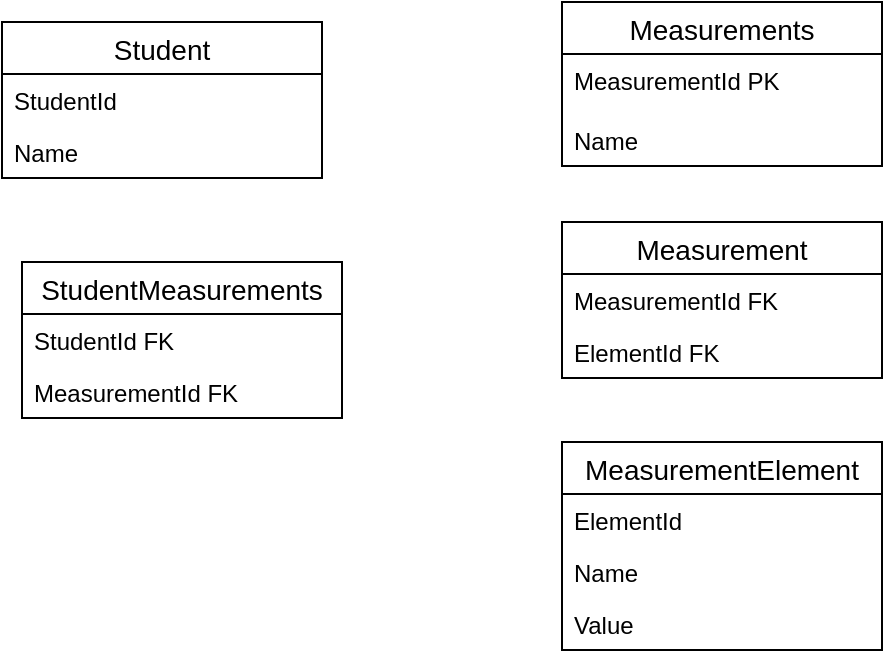 <mxfile version="13.0.9" type="github"><diagram id="VC4QzIXx6X0Lb_-DO0Jd" name="Page-1"><mxGraphModel dx="730" dy="522" grid="1" gridSize="10" guides="1" tooltips="1" connect="1" arrows="1" fold="1" page="1" pageScale="1" pageWidth="850" pageHeight="1100" math="0" shadow="0"><root><mxCell id="0"/><mxCell id="1" parent="0"/><mxCell id="XOJ9bBAnDQ1rqHRoyf33-1" value="Student" style="swimlane;fontStyle=0;childLayout=stackLayout;horizontal=1;startSize=26;horizontalStack=0;resizeParent=1;resizeParentMax=0;resizeLast=0;collapsible=1;marginBottom=0;align=center;fontSize=14;" parent="1" vertex="1"><mxGeometry x="10" y="50" width="160" height="78" as="geometry"/></mxCell><mxCell id="XOJ9bBAnDQ1rqHRoyf33-2" value="StudentId" style="text;strokeColor=none;fillColor=none;spacingLeft=4;spacingRight=4;overflow=hidden;rotatable=0;points=[[0,0.5],[1,0.5]];portConstraint=eastwest;fontSize=12;" parent="XOJ9bBAnDQ1rqHRoyf33-1" vertex="1"><mxGeometry y="26" width="160" height="26" as="geometry"/></mxCell><mxCell id="XOJ9bBAnDQ1rqHRoyf33-3" value="Name" style="text;strokeColor=none;fillColor=none;spacingLeft=4;spacingRight=4;overflow=hidden;rotatable=0;points=[[0,0.5],[1,0.5]];portConstraint=eastwest;fontSize=12;" parent="XOJ9bBAnDQ1rqHRoyf33-1" vertex="1"><mxGeometry y="52" width="160" height="26" as="geometry"/></mxCell><mxCell id="XOJ9bBAnDQ1rqHRoyf33-5" value="Measurements" style="swimlane;fontStyle=0;childLayout=stackLayout;horizontal=1;startSize=26;horizontalStack=0;resizeParent=1;resizeParentMax=0;resizeLast=0;collapsible=1;marginBottom=0;align=center;fontSize=14;" parent="1" vertex="1"><mxGeometry x="290" y="40" width="160" height="82" as="geometry"/></mxCell><mxCell id="5sN_WZTiovo-byG3ah2i-23" value="MeasurementId PK&#xa;" style="text;strokeColor=none;fillColor=none;spacingLeft=4;spacingRight=4;overflow=hidden;rotatable=0;points=[[0,0.5],[1,0.5]];portConstraint=eastwest;fontSize=12;" parent="XOJ9bBAnDQ1rqHRoyf33-5" vertex="1"><mxGeometry y="26" width="160" height="30" as="geometry"/></mxCell><mxCell id="XOJ9bBAnDQ1rqHRoyf33-6" value="Name" style="text;strokeColor=none;fillColor=none;spacingLeft=4;spacingRight=4;overflow=hidden;rotatable=0;points=[[0,0.5],[1,0.5]];portConstraint=eastwest;fontSize=12;" parent="XOJ9bBAnDQ1rqHRoyf33-5" vertex="1"><mxGeometry y="56" width="160" height="26" as="geometry"/></mxCell><mxCell id="XOJ9bBAnDQ1rqHRoyf33-9" value="Measurement" style="swimlane;fontStyle=0;childLayout=stackLayout;horizontal=1;startSize=26;horizontalStack=0;resizeParent=1;resizeParentMax=0;resizeLast=0;collapsible=1;marginBottom=0;align=center;fontSize=14;" parent="1" vertex="1"><mxGeometry x="290" y="150" width="160" height="78" as="geometry"/></mxCell><mxCell id="5sN_WZTiovo-byG3ah2i-27" value="MeasurementId FK" style="text;strokeColor=none;fillColor=none;spacingLeft=4;spacingRight=4;overflow=hidden;rotatable=0;points=[[0,0.5],[1,0.5]];portConstraint=eastwest;fontSize=12;" parent="XOJ9bBAnDQ1rqHRoyf33-9" vertex="1"><mxGeometry y="26" width="160" height="26" as="geometry"/></mxCell><mxCell id="XOJ9bBAnDQ1rqHRoyf33-10" value="ElementId FK&#xa; " style="text;strokeColor=none;fillColor=none;spacingLeft=4;spacingRight=4;overflow=hidden;rotatable=0;points=[[0,0.5],[1,0.5]];portConstraint=eastwest;fontSize=12;" parent="XOJ9bBAnDQ1rqHRoyf33-9" vertex="1"><mxGeometry y="52" width="160" height="26" as="geometry"/></mxCell><mxCell id="5sN_WZTiovo-byG3ah2i-6" value="MeasurementElement" style="swimlane;fontStyle=0;childLayout=stackLayout;horizontal=1;startSize=26;horizontalStack=0;resizeParent=1;resizeParentMax=0;resizeLast=0;collapsible=1;marginBottom=0;align=center;fontSize=14;" parent="1" vertex="1"><mxGeometry x="290" y="260" width="160" height="104" as="geometry"/></mxCell><mxCell id="5sN_WZTiovo-byG3ah2i-7" value="ElementId&#xa;" style="text;strokeColor=none;fillColor=none;spacingLeft=4;spacingRight=4;overflow=hidden;rotatable=0;points=[[0,0.5],[1,0.5]];portConstraint=eastwest;fontSize=12;" parent="5sN_WZTiovo-byG3ah2i-6" vertex="1"><mxGeometry y="26" width="160" height="26" as="geometry"/></mxCell><mxCell id="5sN_WZTiovo-byG3ah2i-22" value="Name&#xa;" style="text;strokeColor=none;fillColor=none;spacingLeft=4;spacingRight=4;overflow=hidden;rotatable=0;points=[[0,0.5],[1,0.5]];portConstraint=eastwest;fontSize=12;" parent="5sN_WZTiovo-byG3ah2i-6" vertex="1"><mxGeometry y="52" width="160" height="26" as="geometry"/></mxCell><mxCell id="5sN_WZTiovo-byG3ah2i-9" value="Value&#xa;&#xa;&#xa;" style="text;strokeColor=none;fillColor=none;spacingLeft=4;spacingRight=4;overflow=hidden;rotatable=0;points=[[0,0.5],[1,0.5]];portConstraint=eastwest;fontSize=12;" parent="5sN_WZTiovo-byG3ah2i-6" vertex="1"><mxGeometry y="78" width="160" height="26" as="geometry"/></mxCell><mxCell id="5sN_WZTiovo-byG3ah2i-28" value="StudentMeasurements" style="swimlane;fontStyle=0;childLayout=stackLayout;horizontal=1;startSize=26;horizontalStack=0;resizeParent=1;resizeParentMax=0;resizeLast=0;collapsible=1;marginBottom=0;align=center;fontSize=14;" parent="1" vertex="1"><mxGeometry x="20" y="170" width="160" height="78" as="geometry"/></mxCell><mxCell id="5sN_WZTiovo-byG3ah2i-29" value="StudentId FK" style="text;strokeColor=none;fillColor=none;spacingLeft=4;spacingRight=4;overflow=hidden;rotatable=0;points=[[0,0.5],[1,0.5]];portConstraint=eastwest;fontSize=12;" parent="5sN_WZTiovo-byG3ah2i-28" vertex="1"><mxGeometry y="26" width="160" height="26" as="geometry"/></mxCell><mxCell id="5sN_WZTiovo-byG3ah2i-30" value="MeasurementId FK" style="text;strokeColor=none;fillColor=none;spacingLeft=4;spacingRight=4;overflow=hidden;rotatable=0;points=[[0,0.5],[1,0.5]];portConstraint=eastwest;fontSize=12;" parent="5sN_WZTiovo-byG3ah2i-28" vertex="1"><mxGeometry y="52" width="160" height="26" as="geometry"/></mxCell></root></mxGraphModel></diagram></mxfile>